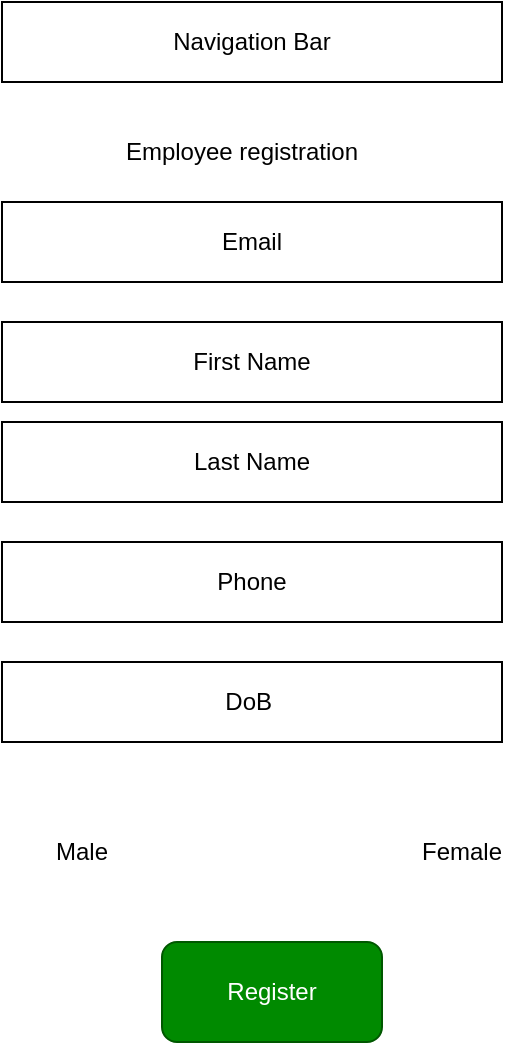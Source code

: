 <mxfile>
    <diagram id="dpZ093a68A8Am0y-Hr_0" name="Page-1">
        <mxGraphModel dx="417" dy="497" grid="1" gridSize="10" guides="1" tooltips="1" connect="1" arrows="1" fold="1" page="1" pageScale="1" pageWidth="827" pageHeight="1169" math="0" shadow="0">
            <root>
                <mxCell id="0"/>
                <mxCell id="1" parent="0"/>
                <mxCell id="5" value="Email" style="rounded=0;whiteSpace=wrap;html=1;" parent="1" vertex="1">
                    <mxGeometry x="120" y="140" width="250" height="40" as="geometry"/>
                </mxCell>
                <mxCell id="9" value="Navigation Bar" style="rounded=0;whiteSpace=wrap;html=1;" parent="1" vertex="1">
                    <mxGeometry x="120" y="40" width="250" height="40" as="geometry"/>
                </mxCell>
                <mxCell id="10" value="Last Name" style="rounded=0;whiteSpace=wrap;html=1;" parent="1" vertex="1">
                    <mxGeometry x="120" y="250" width="250" height="40" as="geometry"/>
                </mxCell>
                <mxCell id="11" value="Employee registration" style="text;html=1;strokeColor=none;fillColor=none;align=center;verticalAlign=middle;whiteSpace=wrap;rounded=0;" parent="1" vertex="1">
                    <mxGeometry x="160" y="100" width="160" height="30" as="geometry"/>
                </mxCell>
                <mxCell id="12" value="First Name" style="rounded=0;whiteSpace=wrap;html=1;" parent="1" vertex="1">
                    <mxGeometry x="120" y="200" width="250" height="40" as="geometry"/>
                </mxCell>
                <mxCell id="13" value="Phone" style="rounded=0;whiteSpace=wrap;html=1;" parent="1" vertex="1">
                    <mxGeometry x="120" y="310" width="250" height="40" as="geometry"/>
                </mxCell>
                <mxCell id="15" value="DoB&amp;nbsp;" style="rounded=0;whiteSpace=wrap;html=1;" parent="1" vertex="1">
                    <mxGeometry x="120" y="370" width="250" height="40" as="geometry"/>
                </mxCell>
                <mxCell id="16" value="Male" style="text;html=1;strokeColor=none;fillColor=none;align=center;verticalAlign=middle;whiteSpace=wrap;rounded=0;" vertex="1" parent="1">
                    <mxGeometry x="130" y="450" width="60" height="30" as="geometry"/>
                </mxCell>
                <mxCell id="17" value="Female" style="text;html=1;strokeColor=none;fillColor=none;align=center;verticalAlign=middle;whiteSpace=wrap;rounded=0;" vertex="1" parent="1">
                    <mxGeometry x="320" y="450" width="60" height="30" as="geometry"/>
                </mxCell>
                <mxCell id="18" value="Register&lt;br&gt;" style="rounded=1;whiteSpace=wrap;html=1;fillColor=#008a00;fontColor=#ffffff;strokeColor=#005700;" vertex="1" parent="1">
                    <mxGeometry x="200" y="510" width="110" height="50" as="geometry"/>
                </mxCell>
            </root>
        </mxGraphModel>
    </diagram>
</mxfile>